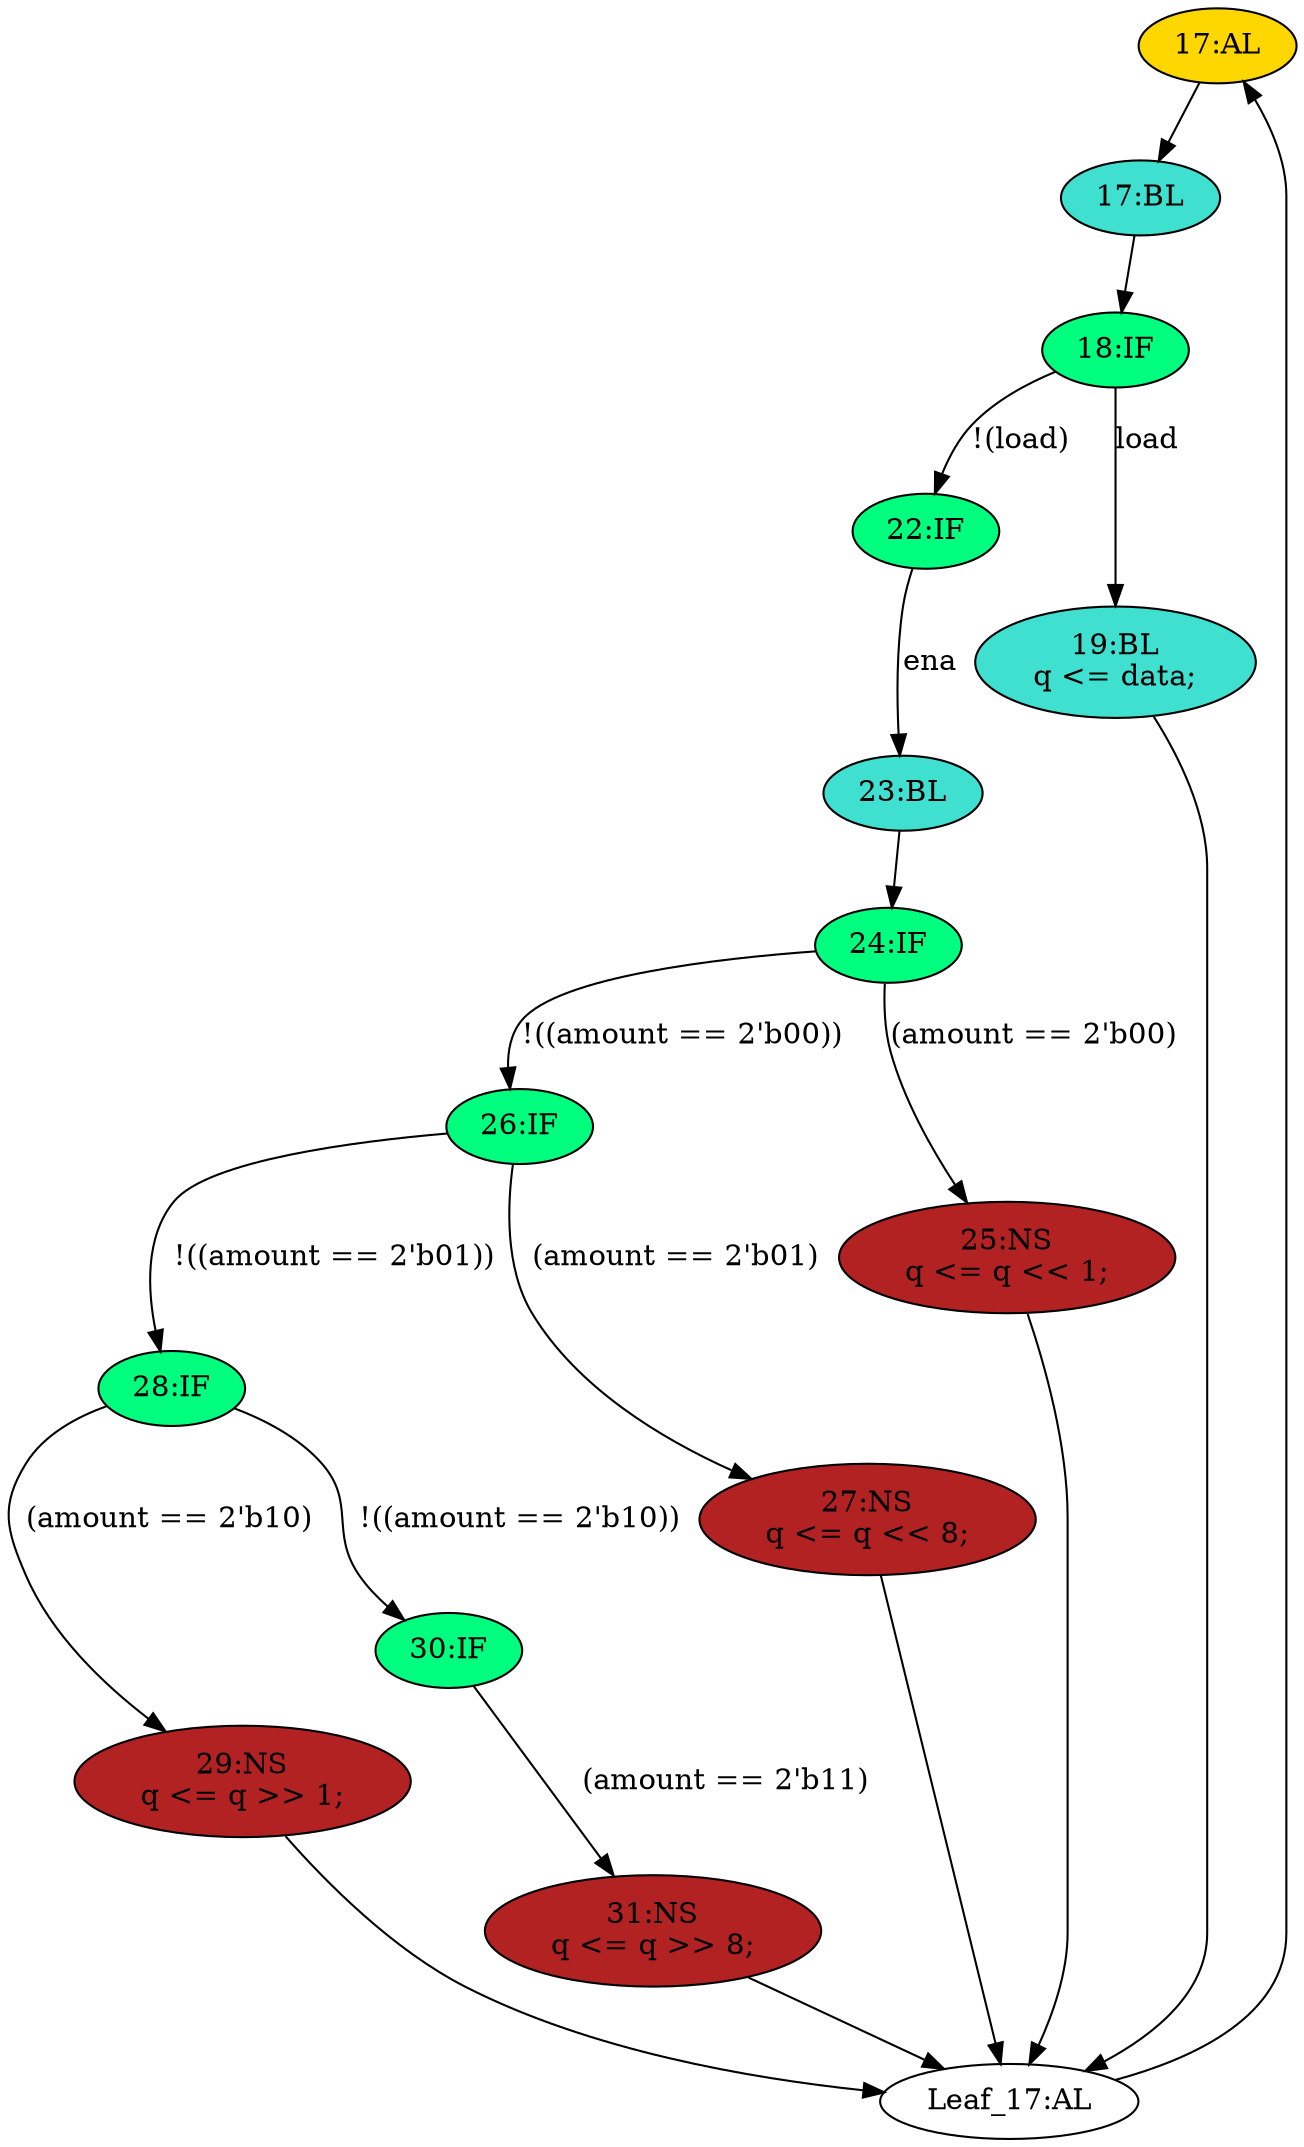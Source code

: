 strict digraph "compose( ,  )" {
	node [label="\N"];
	"17:AL"	[ast="<pyverilog.vparser.ast.Always object at 0x7f3cf6eb7090>",
		clk_sens=True,
		fillcolor=gold,
		label="17:AL",
		sens="['clk']",
		statements="[]",
		style=filled,
		typ=Always,
		use_var="['load', 'ena', 'amount', 'data', 'q']"];
	"17:BL"	[ast="<pyverilog.vparser.ast.Block object at 0x7f3cf6f350d0>",
		fillcolor=turquoise,
		label="17:BL",
		statements="[]",
		style=filled,
		typ=Block];
	"17:AL" -> "17:BL"	[cond="[]",
		lineno=None];
	"28:IF"	[ast="<pyverilog.vparser.ast.IfStatement object at 0x7f3cf6f20810>",
		fillcolor=springgreen,
		label="28:IF",
		statements="[]",
		style=filled,
		typ=IfStatement];
	"29:NS"	[ast="<pyverilog.vparser.ast.NonblockingSubstitution object at 0x7f3cf6f20890>",
		fillcolor=firebrick,
		label="29:NS
q <= q >> 1;",
		statements="[<pyverilog.vparser.ast.NonblockingSubstitution object at 0x7f3cf6f20890>]",
		style=filled,
		typ=NonblockingSubstitution];
	"28:IF" -> "29:NS"	[cond="['amount']",
		label="(amount == 2'b10)",
		lineno=28];
	"30:IF"	[ast="<pyverilog.vparser.ast.IfStatement object at 0x7f3cf6b18a10>",
		fillcolor=springgreen,
		label="30:IF",
		statements="[]",
		style=filled,
		typ=IfStatement];
	"28:IF" -> "30:IF"	[cond="['amount']",
		label="!((amount == 2'b10))",
		lineno=28];
	"18:IF"	[ast="<pyverilog.vparser.ast.IfStatement object at 0x7f3cf6ea4ed0>",
		fillcolor=springgreen,
		label="18:IF",
		statements="[]",
		style=filled,
		typ=IfStatement];
	"17:BL" -> "18:IF"	[cond="[]",
		lineno=None];
	"31:NS"	[ast="<pyverilog.vparser.ast.NonblockingSubstitution object at 0x7f3cf6b18c10>",
		fillcolor=firebrick,
		label="31:NS
q <= q >> 8;",
		statements="[<pyverilog.vparser.ast.NonblockingSubstitution object at 0x7f3cf6b18c10>]",
		style=filled,
		typ=NonblockingSubstitution];
	"Leaf_17:AL"	[def_var="['q']",
		label="Leaf_17:AL"];
	"31:NS" -> "Leaf_17:AL"	[cond="[]",
		lineno=None];
	"24:IF"	[ast="<pyverilog.vparser.ast.IfStatement object at 0x7f3cf6ebd4d0>",
		fillcolor=springgreen,
		label="24:IF",
		statements="[]",
		style=filled,
		typ=IfStatement];
	"26:IF"	[ast="<pyverilog.vparser.ast.IfStatement object at 0x7f3cf6ea7f50>",
		fillcolor=springgreen,
		label="26:IF",
		statements="[]",
		style=filled,
		typ=IfStatement];
	"24:IF" -> "26:IF"	[cond="['amount']",
		label="!((amount == 2'b00))",
		lineno=24];
	"25:NS"	[ast="<pyverilog.vparser.ast.NonblockingSubstitution object at 0x7f3cf6ebdc50>",
		fillcolor=firebrick,
		label="25:NS
q <= q << 1;",
		statements="[<pyverilog.vparser.ast.NonblockingSubstitution object at 0x7f3cf6ebdc50>]",
		style=filled,
		typ=NonblockingSubstitution];
	"24:IF" -> "25:NS"	[cond="['amount']",
		label="(amount == 2'b00)",
		lineno=24];
	"26:IF" -> "28:IF"	[cond="['amount']",
		label="!((amount == 2'b01))",
		lineno=26];
	"27:NS"	[ast="<pyverilog.vparser.ast.NonblockingSubstitution object at 0x7f3cf6ea7290>",
		fillcolor=firebrick,
		label="27:NS
q <= q << 8;",
		statements="[<pyverilog.vparser.ast.NonblockingSubstitution object at 0x7f3cf6ea7290>]",
		style=filled,
		typ=NonblockingSubstitution];
	"26:IF" -> "27:NS"	[cond="['amount']",
		label="(amount == 2'b01)",
		lineno=26];
	"29:NS" -> "Leaf_17:AL"	[cond="[]",
		lineno=None];
	"27:NS" -> "Leaf_17:AL"	[cond="[]",
		lineno=None];
	"30:IF" -> "31:NS"	[cond="['amount']",
		label="(amount == 2'b11)",
		lineno=30];
	"22:IF"	[ast="<pyverilog.vparser.ast.IfStatement object at 0x7f3cf6e4ecd0>",
		fillcolor=springgreen,
		label="22:IF",
		statements="[]",
		style=filled,
		typ=IfStatement];
	"23:BL"	[ast="<pyverilog.vparser.ast.Block object at 0x7f3cf6e4ebd0>",
		fillcolor=turquoise,
		label="23:BL",
		statements="[]",
		style=filled,
		typ=Block];
	"22:IF" -> "23:BL"	[cond="['ena']",
		label=ena,
		lineno=22];
	"19:BL"	[ast="<pyverilog.vparser.ast.Block object at 0x7f3cf6eb71d0>",
		fillcolor=turquoise,
		label="19:BL
q <= data;",
		statements="[<pyverilog.vparser.ast.NonblockingSubstitution object at 0x7f3cf6ea4210>]",
		style=filled,
		typ=Block];
	"19:BL" -> "Leaf_17:AL"	[cond="[]",
		lineno=None];
	"18:IF" -> "22:IF"	[cond="['load']",
		label="!(load)",
		lineno=18];
	"18:IF" -> "19:BL"	[cond="['load']",
		label=load,
		lineno=18];
	"25:NS" -> "Leaf_17:AL"	[cond="[]",
		lineno=None];
	"Leaf_17:AL" -> "17:AL";
	"23:BL" -> "24:IF"	[cond="[]",
		lineno=None];
}
